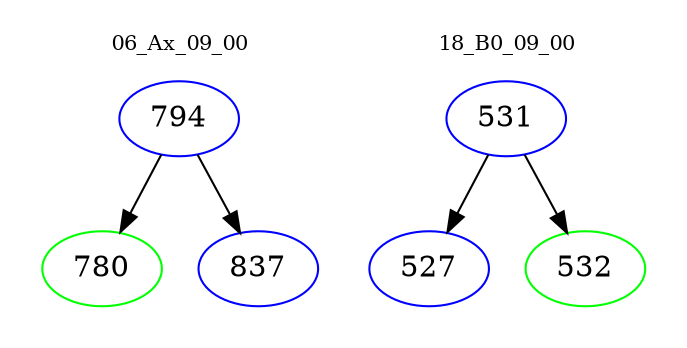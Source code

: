 digraph{
subgraph cluster_0 {
color = white
label = "06_Ax_09_00";
fontsize=10;
T0_794 [label="794", color="blue"]
T0_794 -> T0_780 [color="black"]
T0_780 [label="780", color="green"]
T0_794 -> T0_837 [color="black"]
T0_837 [label="837", color="blue"]
}
subgraph cluster_1 {
color = white
label = "18_B0_09_00";
fontsize=10;
T1_531 [label="531", color="blue"]
T1_531 -> T1_527 [color="black"]
T1_527 [label="527", color="blue"]
T1_531 -> T1_532 [color="black"]
T1_532 [label="532", color="green"]
}
}
